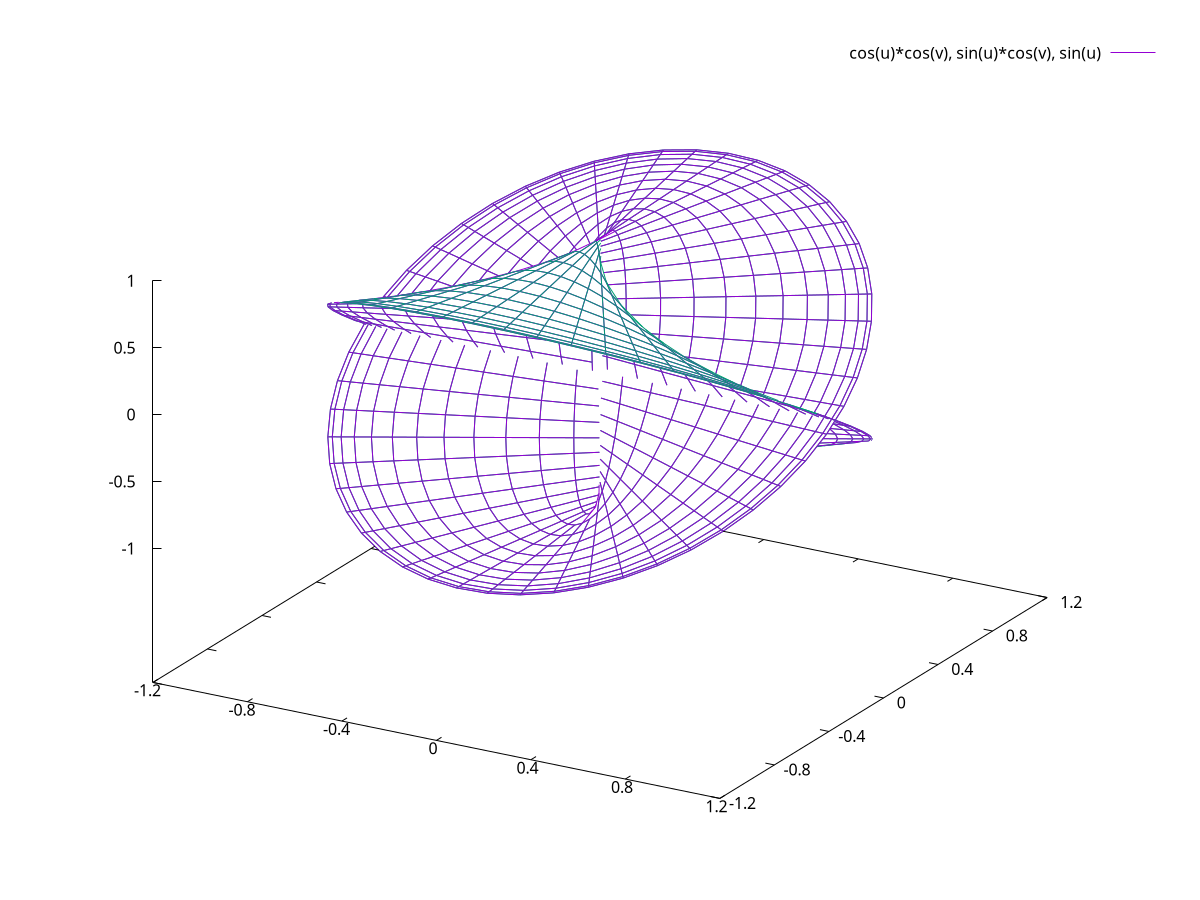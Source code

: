 set param
set iso 50
set ztics .5
set xtics .4
set ytics .4
set urange [-pi:pi]
set vrange [-pi:pi]
set hidd
splot cos(u)*cos(v), sin(u)*cos(v), sin(u)
